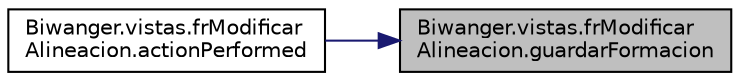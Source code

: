 digraph "Biwanger.vistas.frModificarAlineacion.guardarFormacion"
{
 // LATEX_PDF_SIZE
  edge [fontname="Helvetica",fontsize="10",labelfontname="Helvetica",labelfontsize="10"];
  node [fontname="Helvetica",fontsize="10",shape=record];
  rankdir="RL";
  Node1 [label="Biwanger.vistas.frModificar\lAlineacion.guardarFormacion",height=0.2,width=0.4,color="black", fillcolor="grey75", style="filled", fontcolor="black",tooltip=" "];
  Node1 -> Node2 [dir="back",color="midnightblue",fontsize="10",style="solid",fontname="Helvetica"];
  Node2 [label="Biwanger.vistas.frModificar\lAlineacion.actionPerformed",height=0.2,width=0.4,color="black", fillcolor="white", style="filled",URL="$class_biwanger_1_1vistas_1_1fr_modificar_alineacion.html#a4d4a3b57cf40a8d4d05a27ad27b2b72b",tooltip=" "];
}
